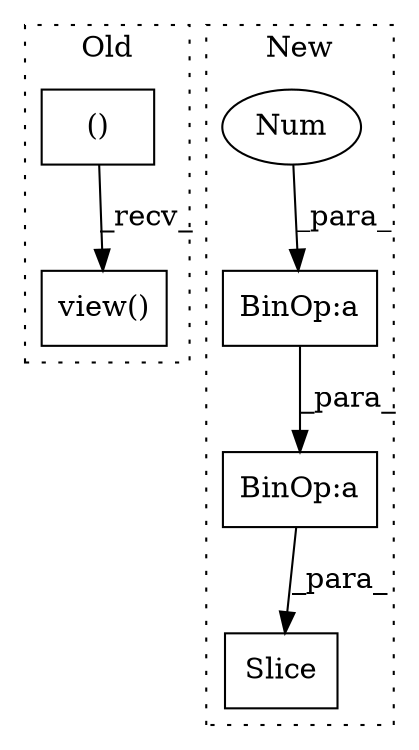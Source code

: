 digraph G {
subgraph cluster0 {
1 [label="view()" a="75" s="3527,3546" l="17,1" shape="box"];
4 [label="()" a="54" s="3447" l="3" shape="box"];
label = "Old";
style="dotted";
}
subgraph cluster1 {
2 [label="Slice" a="80" s="3728" l="30" shape="box"];
3 [label="BinOp:a" a="82" s="3753" l="3" shape="box"];
5 [label="Num" a="76" s="3756" l="1" shape="ellipse"];
6 [label="BinOp:a" a="82" s="3739" l="3" shape="box"];
label = "New";
style="dotted";
}
3 -> 6 [label="_para_"];
4 -> 1 [label="_recv_"];
5 -> 3 [label="_para_"];
6 -> 2 [label="_para_"];
}